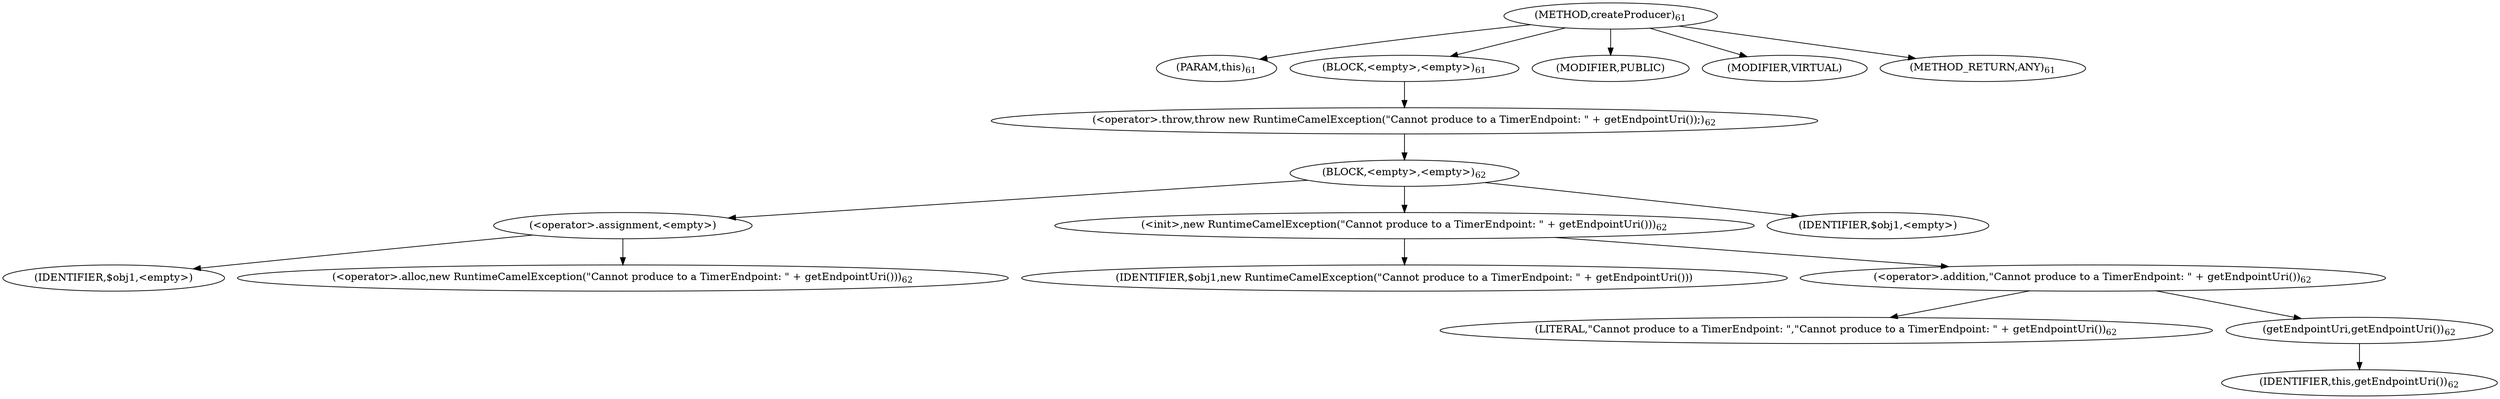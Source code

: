 digraph "createProducer" {  
"109" [label = <(METHOD,createProducer)<SUB>61</SUB>> ]
"11" [label = <(PARAM,this)<SUB>61</SUB>> ]
"110" [label = <(BLOCK,&lt;empty&gt;,&lt;empty&gt;)<SUB>61</SUB>> ]
"111" [label = <(&lt;operator&gt;.throw,throw new RuntimeCamelException(&quot;Cannot produce to a TimerEndpoint: &quot; + getEndpointUri());)<SUB>62</SUB>> ]
"112" [label = <(BLOCK,&lt;empty&gt;,&lt;empty&gt;)<SUB>62</SUB>> ]
"113" [label = <(&lt;operator&gt;.assignment,&lt;empty&gt;)> ]
"114" [label = <(IDENTIFIER,$obj1,&lt;empty&gt;)> ]
"115" [label = <(&lt;operator&gt;.alloc,new RuntimeCamelException(&quot;Cannot produce to a TimerEndpoint: &quot; + getEndpointUri()))<SUB>62</SUB>> ]
"116" [label = <(&lt;init&gt;,new RuntimeCamelException(&quot;Cannot produce to a TimerEndpoint: &quot; + getEndpointUri()))<SUB>62</SUB>> ]
"117" [label = <(IDENTIFIER,$obj1,new RuntimeCamelException(&quot;Cannot produce to a TimerEndpoint: &quot; + getEndpointUri()))> ]
"118" [label = <(&lt;operator&gt;.addition,&quot;Cannot produce to a TimerEndpoint: &quot; + getEndpointUri())<SUB>62</SUB>> ]
"119" [label = <(LITERAL,&quot;Cannot produce to a TimerEndpoint: &quot;,&quot;Cannot produce to a TimerEndpoint: &quot; + getEndpointUri())<SUB>62</SUB>> ]
"120" [label = <(getEndpointUri,getEndpointUri())<SUB>62</SUB>> ]
"10" [label = <(IDENTIFIER,this,getEndpointUri())<SUB>62</SUB>> ]
"121" [label = <(IDENTIFIER,$obj1,&lt;empty&gt;)> ]
"122" [label = <(MODIFIER,PUBLIC)> ]
"123" [label = <(MODIFIER,VIRTUAL)> ]
"124" [label = <(METHOD_RETURN,ANY)<SUB>61</SUB>> ]
  "109" -> "11" 
  "109" -> "110" 
  "109" -> "122" 
  "109" -> "123" 
  "109" -> "124" 
  "110" -> "111" 
  "111" -> "112" 
  "112" -> "113" 
  "112" -> "116" 
  "112" -> "121" 
  "113" -> "114" 
  "113" -> "115" 
  "116" -> "117" 
  "116" -> "118" 
  "118" -> "119" 
  "118" -> "120" 
  "120" -> "10" 
}
